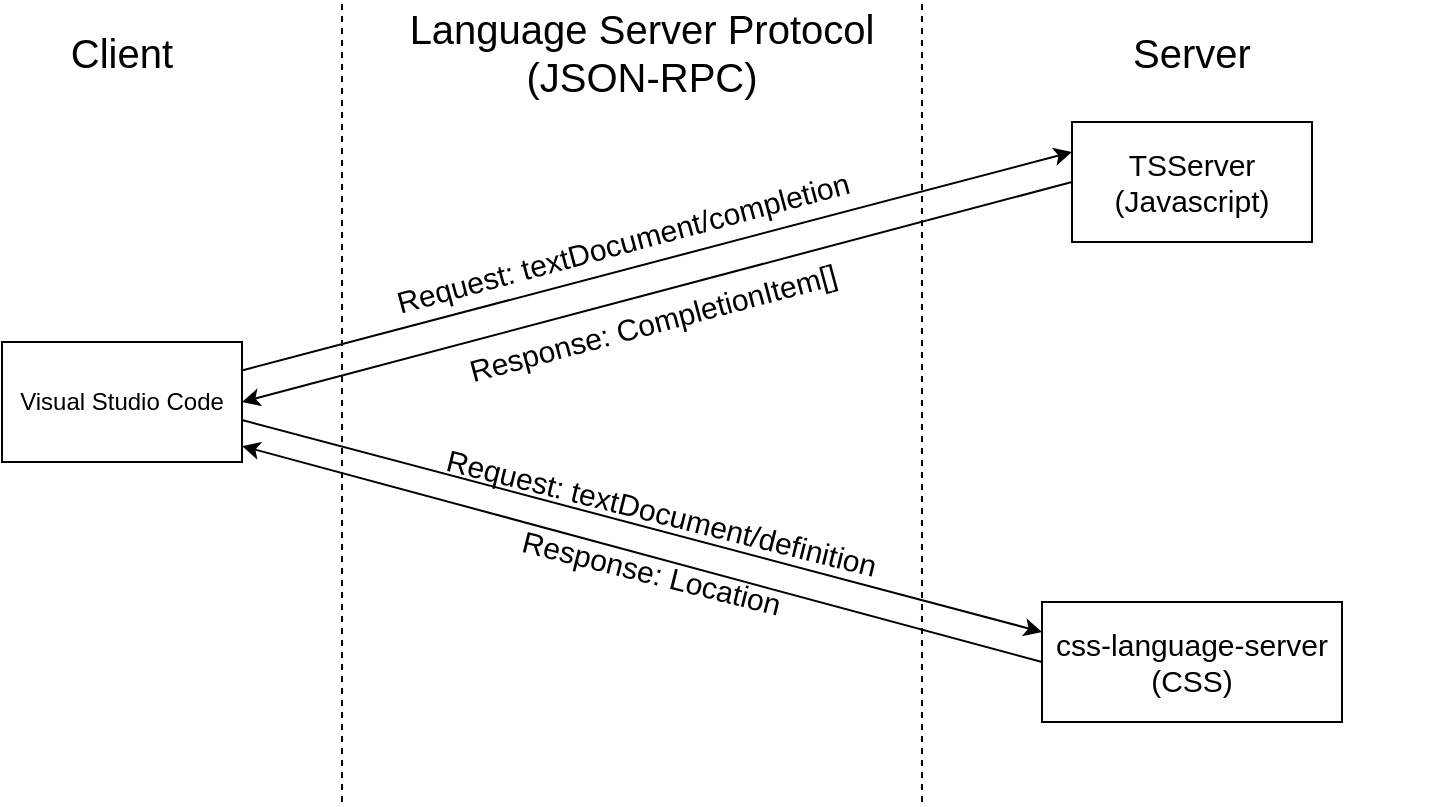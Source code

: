 <mxfile version="17.4.5" type="device"><diagram id="kgR-aohzQAApRPb8lrtz" name="Page-1"><mxGraphModel dx="1416" dy="696" grid="1" gridSize="10" guides="1" tooltips="1" connect="1" arrows="1" fold="1" page="1" pageScale="1" pageWidth="850" pageHeight="1100" math="0" shadow="0"><root><mxCell id="0"/><mxCell id="1" parent="0"/><mxCell id="LCm6OyJEQZzXs0xIsrgS-1" value="Visual Studio Code" style="rounded=0;whiteSpace=wrap;html=1;" vertex="1" parent="1"><mxGeometry x="100" y="210" width="120" height="60" as="geometry"/></mxCell><mxCell id="LCm6OyJEQZzXs0xIsrgS-2" value="&lt;font style=&quot;font-size: 20px&quot;&gt;Client&lt;/font&gt;" style="text;html=1;strokeColor=none;fillColor=none;align=center;verticalAlign=middle;whiteSpace=wrap;rounded=0;" vertex="1" parent="1"><mxGeometry x="130" y="50" width="60" height="30" as="geometry"/></mxCell><mxCell id="LCm6OyJEQZzXs0xIsrgS-3" value="" style="endArrow=none;dashed=1;html=1;rounded=0;fontSize=20;" edge="1" parent="1"><mxGeometry width="50" height="50" relative="1" as="geometry"><mxPoint x="270" y="440" as="sourcePoint"/><mxPoint x="270" y="40" as="targetPoint"/></mxGeometry></mxCell><mxCell id="LCm6OyJEQZzXs0xIsrgS-4" value="" style="endArrow=none;dashed=1;html=1;rounded=0;fontSize=20;" edge="1" parent="1"><mxGeometry width="50" height="50" relative="1" as="geometry"><mxPoint x="560" y="440" as="sourcePoint"/><mxPoint x="560" y="40" as="targetPoint"/></mxGeometry></mxCell><mxCell id="LCm6OyJEQZzXs0xIsrgS-5" value="&lt;div&gt;&lt;font style=&quot;font-size: 20px&quot;&gt;Language Server Protocol&lt;/font&gt;&lt;/div&gt;&lt;div&gt;&lt;font style=&quot;font-size: 20px&quot;&gt;(JSON-RPC)&lt;br&gt;&lt;/font&gt;&lt;/div&gt;" style="text;html=1;strokeColor=none;fillColor=none;align=center;verticalAlign=middle;whiteSpace=wrap;rounded=0;" vertex="1" parent="1"><mxGeometry x="290" y="50" width="260" height="30" as="geometry"/></mxCell><mxCell id="LCm6OyJEQZzXs0xIsrgS-6" value="&lt;font style=&quot;font-size: 20px&quot;&gt;Server&lt;/font&gt;" style="text;html=1;strokeColor=none;fillColor=none;align=center;verticalAlign=middle;whiteSpace=wrap;rounded=0;" vertex="1" parent="1"><mxGeometry x="565" y="50" width="260" height="30" as="geometry"/></mxCell><mxCell id="LCm6OyJEQZzXs0xIsrgS-8" value="TSServer (Javascript)" style="rounded=0;whiteSpace=wrap;html=1;fontSize=15;" vertex="1" parent="1"><mxGeometry x="635" y="100" width="120" height="60" as="geometry"/></mxCell><mxCell id="LCm6OyJEQZzXs0xIsrgS-9" value="&lt;div&gt;css-language-server&lt;/div&gt;&lt;div&gt;(CSS)&lt;br&gt;&lt;/div&gt;" style="rounded=0;whiteSpace=wrap;html=1;fontSize=15;" vertex="1" parent="1"><mxGeometry x="620" y="340" width="150" height="60" as="geometry"/></mxCell><mxCell id="LCm6OyJEQZzXs0xIsrgS-10" value="" style="endArrow=classic;html=1;rounded=0;fontSize=15;entryX=0;entryY=0.25;entryDx=0;entryDy=0;" edge="1" parent="1" source="LCm6OyJEQZzXs0xIsrgS-1" target="LCm6OyJEQZzXs0xIsrgS-8"><mxGeometry width="50" height="50" relative="1" as="geometry"><mxPoint x="400" y="390" as="sourcePoint"/><mxPoint x="450" y="340" as="targetPoint"/></mxGeometry></mxCell><mxCell id="LCm6OyJEQZzXs0xIsrgS-11" value="Request: textDocument/completion" style="text;html=1;align=center;verticalAlign=middle;resizable=0;points=[];autosize=1;strokeColor=none;fillColor=none;fontSize=15;rotation=345;" vertex="1" parent="1"><mxGeometry x="285" y="150" width="250" height="20" as="geometry"/></mxCell><mxCell id="LCm6OyJEQZzXs0xIsrgS-12" value="" style="endArrow=classic;html=1;rounded=0;fontSize=15;exitX=0;exitY=0.5;exitDx=0;exitDy=0;entryX=1;entryY=0.5;entryDx=0;entryDy=0;" edge="1" parent="1" source="LCm6OyJEQZzXs0xIsrgS-8" target="LCm6OyJEQZzXs0xIsrgS-1"><mxGeometry width="50" height="50" relative="1" as="geometry"><mxPoint x="400" y="390" as="sourcePoint"/><mxPoint x="220" y="230" as="targetPoint"/></mxGeometry></mxCell><mxCell id="LCm6OyJEQZzXs0xIsrgS-13" value="Response: CompletionItem[]" style="text;html=1;align=center;verticalAlign=middle;resizable=0;points=[];autosize=1;strokeColor=none;fillColor=none;fontSize=15;rotation=345;" vertex="1" parent="1"><mxGeometry x="325" y="190" width="200" height="20" as="geometry"/></mxCell><mxCell id="LCm6OyJEQZzXs0xIsrgS-14" value="" style="endArrow=classic;html=1;rounded=0;fontSize=15;exitX=1;exitY=0.65;exitDx=0;exitDy=0;exitPerimeter=0;entryX=0;entryY=0.25;entryDx=0;entryDy=0;" edge="1" parent="1" source="LCm6OyJEQZzXs0xIsrgS-1" target="LCm6OyJEQZzXs0xIsrgS-9"><mxGeometry width="50" height="50" relative="1" as="geometry"><mxPoint x="400" y="390" as="sourcePoint"/><mxPoint x="450" y="340" as="targetPoint"/></mxGeometry></mxCell><mxCell id="LCm6OyJEQZzXs0xIsrgS-15" value="" style="endArrow=classic;html=1;rounded=0;fontSize=15;entryX=1;entryY=0.867;entryDx=0;entryDy=0;entryPerimeter=0;exitX=0;exitY=0.5;exitDx=0;exitDy=0;" edge="1" parent="1" source="LCm6OyJEQZzXs0xIsrgS-9" target="LCm6OyJEQZzXs0xIsrgS-1"><mxGeometry width="50" height="50" relative="1" as="geometry"><mxPoint x="400" y="390" as="sourcePoint"/><mxPoint x="450" y="340" as="targetPoint"/></mxGeometry></mxCell><mxCell id="LCm6OyJEQZzXs0xIsrgS-16" value="Request: textDocument/definition" style="text;html=1;strokeColor=none;fillColor=none;align=center;verticalAlign=middle;whiteSpace=wrap;rounded=0;fontSize=15;rotation=14;" vertex="1" parent="1"><mxGeometry x="310" y="280" width="240" height="30" as="geometry"/></mxCell><mxCell id="LCm6OyJEQZzXs0xIsrgS-17" value="Response: Location" style="text;html=1;strokeColor=none;fillColor=none;align=center;verticalAlign=middle;whiteSpace=wrap;rounded=0;fontSize=15;rotation=14;" vertex="1" parent="1"><mxGeometry x="305" y="310" width="240" height="30" as="geometry"/></mxCell></root></mxGraphModel></diagram></mxfile>
